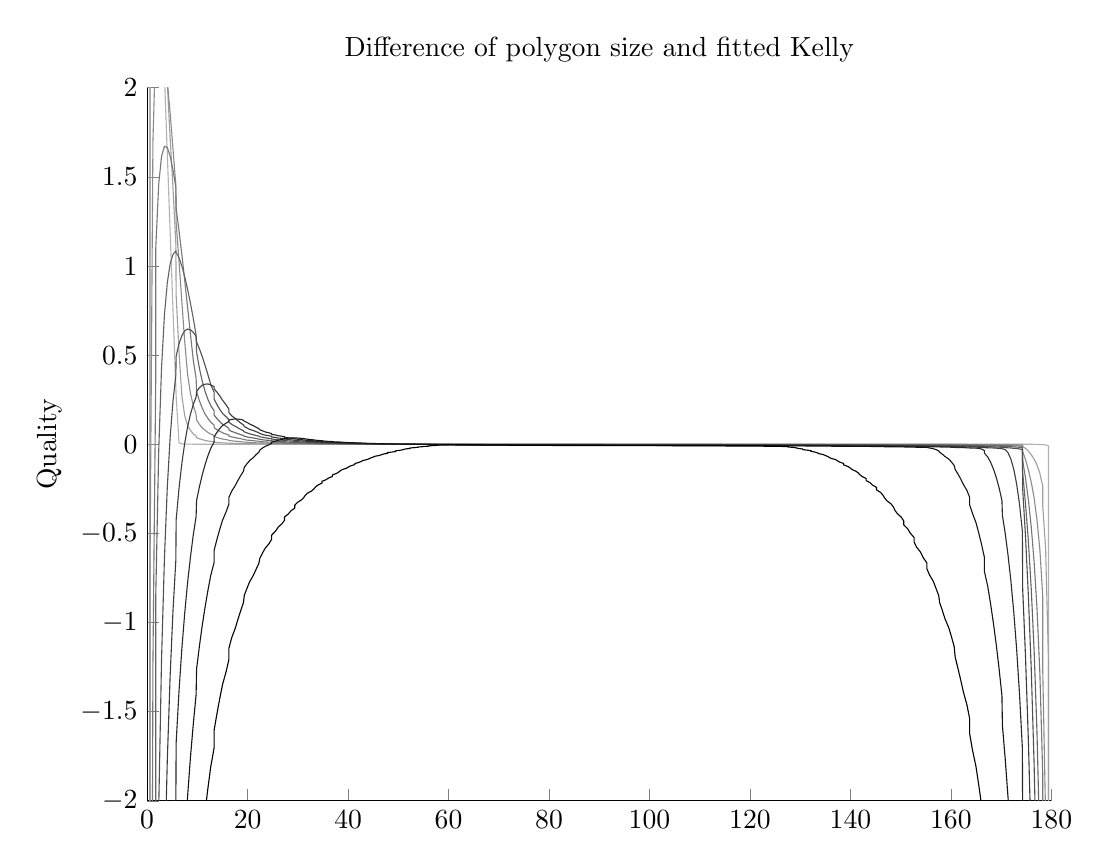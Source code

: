 % This file was created by matlab2tikz v0.4.0.
% Copyright (c) 2008--2013, Nico Schlömer <nico.schloemer@gmail.com>
% All rights reserved.
% 
% The latest updates can be retrieved from
%   http://www.mathworks.com/matlabcentral/fileexchange/22022-matlab2tikz
% where you can also make suggestions and rate matlab2tikz.
% 
% 
% 

% defining custom colors
\definecolor{mycolor1}{rgb}{0.622,0.622,0.622}%
\definecolor{mycolor2}{rgb}{0.544,0.544,0.544}%
\definecolor{mycolor3}{rgb}{0.467,0.467,0.467}%
\definecolor{mycolor4}{rgb}{0.389,0.389,0.389}%

\begin{tikzpicture}

\begin{axis}[%
width=4.521in,
height=3.566in,
scale only axis,
xmin=0,
xmax=180,
ymin=-2,
ymax=2,
ylabel={Quality},
title={Difference of polygon size and fitted Kelly},
axis x line*=bottom,
axis y line*=left
]
\addplot [
color=white!70!black,
solid,
forget plot
]
table[row sep=crcr]{
0 -95.276\\
0.573 4.272\\
};
\addplot [
color=white!70!black,
solid,
forget plot
]
table[row sep=crcr]{
3.434 2.072\\
4.004 1.632\\
4.574 1.193\\
5.143 0.754\\
5.711 0.316\\
5.768 0.272\\
6.34 0.008\\
6.911 0.002\\
7.481 0.001\\
8.049 0.001\\
8.616 0.001\\
9.181 0.0\\
9.744 0.0\\
9.841 0.0\\
10.408 0.0\\
10.972 0.0\\
11.535 0.0\\
12.095 0.0\\
12.653 0.0\\
13.339 0.0\\
13.339 0.0\\
13.897 8.819e-05\\
14.452 7.78e-05\\
15.005 6.931e-05\\
15.709 5.615e-05\\
16.26 5.078e-05\\
16.26 5.078e-05\\
16.809 4.633e-05\\
17.526 3.768e-05\\
18.072 3.485e-05\\
18.616 3.25e-05\\
19.156 3.054e-05\\
19.344 2.644e-05\\
19.885 2.501e-05\\
20.422 2.384e-05\\
21.161 1.938e-05\\
21.695 1.876e-05\\
22.225 1.829e-05\\
22.443 1.512e-05\\
22.973 1.489e-05\\
23.499 1.476e-05\\
24.254 1.193e-05\\
24.775 1.205e-05\\
24.775 1.205e-05\\
25.537 9.663e-06\\
26.053 9.975e-06\\
26.822 7.943e-06\\
27.332 8.395e-06\\
27.332 8.395e-06\\
28.106 6.656e-06\\
28.61 7.213e-06\\
29.389 5.715e-06\\
29.389 5.715e-06\\
29.887 6.353e-06\\
30.669 5.057e-06\\
31.159 5.756e-06\\
31.457 3.888e-06\\
31.945 4.63e-06\\
32.735 3.615e-06\\
33.215 4.397e-06\\
33.53 2.702e-06\\
34.007 3.514e-06\\
34.804 2.721e-06\\
34.804 2.721e-06\\
35.605 2.011e-06\\
36.069 2.869e-06\\
36.87 2.254e-06\\
36.87 2.254e-06\\
37.674 1.708e-06\\
38.125 2.597e-06\\
38.48 1.226e-06\\
38.928 2.128e-06\\
39.732 1.717e-06\\
40.101 4.352e-07\\
40.539 1.36e-06\\
41.348 1.053e-06\\
41.348 1.053e-06\\
42.158 7.936e-07\\
42.58 1.729e-06\\
42.969 5.788e-07\\
43.781 4.061e-07\\
44.193 1.354e-06\\
44.594 2.73e-07\\
45 1.225e-06\\
45.406 1.774e-07\\
46.219 1.171e-07\\
46.614 1.077e-06\\
47.031 9.048e-08\\
47.842 9.571e-08\\
47.842 9.571e-08\\
48.652 1.313e-07\\
49.461 1.957e-07\\
49.461 1.957e-07\\
50.268 2.878e-07\\
50.711 -5.692e-07\\
51.072 4.061e-07\\
51.52 -4.263e-07\\
52.326 -2.591e-07\\
52.326 -2.591e-07\\
53.13 -6.845e-08\\
53.931 1.447e-07\\
53.931 1.447e-07\\
54.728 3.794e-07\\
55.196 -3.46e-07\\
55.993 -7.005e-08\\
55.993 -7.005e-08\\
56.785 2.254e-07\\
57.265 -4.437e-07\\
57.75 -1.097e-06\\
58.055 -1.106e-07\\
58.543 -7.452e-07\\
59.331 -3.764e-07\\
59.331 -3.764e-07\\
60.113 9.144e-09\\
60.611 -5.752e-07\\
61.39 -1.566e-07\\
61.894 -7.099e-07\\
61.894 -7.099e-07\\
62.668 -2.598e-07\\
63.178 -7.83e-07\\
63.947 -3.028e-07\\
63.947 -3.028e-07\\
64.463 -7.971e-07\\
65.225 -2.88e-07\\
65.746 -7.543e-07\\
66.272 -1.207e-06\\
66.501 -2.174e-07\\
67.027 -6.565e-07\\
67.775 -9.28e-08\\
68.305 -5.057e-07\\
68.839 -9.061e-07\\
68.839 -9.061e-07\\
69.578 -3.034e-07\\
70.115 -6.785e-07\\
70.656 -1.042e-06\\
71.384 -4.017e-07\\
71.928 -7.405e-07\\
71.928 -7.405e-07\\
72.474 -1.068e-06\\
73.191 -3.92e-07\\
73.74 -6.956e-07\\
74.291 -9.878e-07\\
74.846 -1.269e-06\\
74.995 -2.777e-07\\
75.548 -5.473e-07\\
76.103 -8.057e-07\\
76.661 -1.053e-06\\
77.347 -2.986e-07\\
77.905 -5.242e-07\\
78.465 -7.39e-07\\
78.465 -7.39e-07\\
79.028 -9.431e-07\\
79.592 -1.137e-06\\
80.256 -3.284e-07\\
80.819 -5.008e-07\\
81.384 -6.628e-07\\
81.951 -8.145e-07\\
81.951 -8.145e-07\\
82.519 -9.558e-07\\
83.089 -1.087e-06\\
83.66 -1.208e-06\\
84.232 -1.318e-06\\
84.857 -4.276e-07\\
85.426 -5.18e-07\\
85.996 -5.984e-07\\
85.996 -5.984e-07\\
86.566 -6.686e-07\\
87.138 -7.289e-07\\
87.709 -7.792e-07\\
88.282 -8.194e-07\\
88.854 -8.498e-07\\
89.427 -8.701e-07\\
90 -8.806e-07\\
90 -8.806e-07\\
90.573 -8.81e-07\\
91.146 -8.716e-07\\
91.718 -8.522e-07\\
92.291 -8.229e-07\\
92.862 -7.837e-07\\
93.434 -7.345e-07\\
94.004 -6.754e-07\\
94.004 -6.754e-07\\
94.574 -6.062e-07\\
95.143 -5.271e-07\\
95.768 -1.429e-06\\
96.34 -1.33e-06\\
96.911 -1.221e-06\\
97.481 -1.101e-06\\
98.049 -9.72e-07\\
98.049 -9.72e-07\\
98.616 -8.323e-07\\
99.181 -6.825e-07\\
99.744 -5.224e-07\\
100.408 -1.343e-06\\
100.972 -1.162e-06\\
101.535 -9.713e-07\\
101.535 -9.713e-07\\
102.095 -7.696e-07\\
102.653 -5.574e-07\\
103.339 -1.326e-06\\
103.897 -1.092e-06\\
104.452 -8.481e-07\\
105.005 -5.93e-07\\
105.154 -1.585e-06\\
105.709 -1.319e-06\\
106.26 -1.042e-06\\
106.809 -7.533e-07\\
107.526 -1.446e-06\\
108.072 -1.135e-06\\
108.072 -1.135e-06\\
108.616 -8.128e-07\\
109.344 -1.471e-06\\
109.885 -1.126e-06\\
110.422 -7.685e-07\\
111.161 -1.392e-06\\
111.161 -1.392e-06\\
111.695 -1.01e-06\\
112.225 -6.168e-07\\
112.973 -1.203e-06\\
113.499 -7.849e-07\\
113.728 -1.778e-06\\
114.254 -1.346e-06\\
114.775 -9.021e-07\\
115.537 -1.438e-06\\
116.053 -9.672e-07\\
116.053 -9.672e-07\\
116.822 -1.476e-06\\
117.332 -9.784e-07\\
118.106 -1.46e-06\\
118.106 -1.46e-06\\
118.61 -9.339e-07\\
119.389 -1.387e-06\\
119.887 -8.316e-07\\
120.669 -1.255e-06\\
120.669 -1.255e-06\\
121.457 -1.664e-06\\
121.945 -1.062e-06\\
122.25 -2.058e-06\\
122.735 -1.439e-06\\
123.215 -8.051e-07\\
124.007 -1.149e-06\\
124.007 -1.149e-06\\
124.804 -1.476e-06\\
125.272 -7.909e-07\\
126.069 -1.082e-06\\
126.069 -1.082e-06\\
126.87 -1.356e-06\\
127.674 -1.611e-06\\
127.674 -1.611e-06\\
128.48 -1.847e-06\\
128.928 -1.066e-06\\
129.289 -2.064e-06\\
129.732 -1.261e-06\\
130.539 -1.435e-06\\
130.539 -1.435e-06\\
131.348 -1.587e-06\\
132.158 -1.717e-06\\
132.158 -1.717e-06\\
132.969 -1.823e-06\\
133.386 -9.059e-07\\
133.781 -1.905e-06\\
134.594 -1.962e-06\\
135 -9.922e-07\\
135.406 -1.993e-06\\
135.807 -9.949e-07\\
136.219 -1.996e-06\\
137.031 -1.971e-06\\
137.42 -9.139e-07\\
137.842 -1.916e-06\\
138.652 -1.829e-06\\
138.652 -1.829e-06\\
139.461 -1.709e-06\\
139.899 -2.719e-06\\
140.268 -1.555e-06\\
141.072 -1.364e-06\\
141.52 -2.373e-06\\
141.875 -1.135e-06\\
142.326 -2.142e-06\\
143.13 -1.871e-06\\
143.13 -1.871e-06\\
143.931 -1.557e-06\\
144.395 -2.57e-06\\
145.196 -2.207e-06\\
145.196 -2.207e-06\\
145.993 -1.795e-06\\
146.47 -2.814e-06\\
146.785 -1.331e-06\\
147.265 -2.345e-06\\
148.055 -1.819e-06\\
148.543 -2.842e-06\\
148.841 -1.234e-06\\
149.331 -2.249e-06\\
150.113 -1.591e-06\\
150.611 -2.613e-06\\
150.611 -2.613e-06\\
151.39 -1.876e-06\\
151.894 -2.905e-06\\
152.668 -2.078e-06\\
152.668 -2.078e-06\\
153.178 -3.113e-06\\
153.947 -2.187e-06\\
154.463 -3.227e-06\\
155.225 -2.189e-06\\
155.225 -2.189e-06\\
155.746 -3.234e-06\\
156.501 -2.07e-06\\
157.027 -3.115e-06\\
157.557 -4.186e-06\\
157.775 -1.808e-06\\
158.305 -2.851e-06\\
158.839 -3.921e-06\\
159.578 -2.416e-06\\
160.115 -3.481e-06\\
160.656 -4.578e-06\\
160.844 -1.778e-06\\
161.384 -2.831e-06\\
161.928 -3.917e-06\\
162.474 -5.04e-06\\
163.191 -2.993e-06\\
163.74 -4.097e-06\\
163.74 -4.097e-06\\
164.291 -5.244e-06\\
164.995 -2.815e-06\\
165.548 -3.929e-06\\
166.103 -5.092e-06\\
166.661 -6.311e-06\\
166.661 -6.311e-06\\
167.347 -3.267e-06\\
167.905 -4.427e-06\\
168.465 -5.652e-06\\
169.028 -6.953e-06\\
169.592 -8.343e-06\\
170.159 -9.838e-06\\
170.256 -4.179e-06\\
170.819 -5.452e-06\\
171.384 -6.828e-06\\
171.951 -8.329e-06\\
172.519 -9.986e-06\\
173.089 -1.184e-05\\
173.66 -1.396e-05\\
174.232 -5.414e-05\\
174.289 -5.467e-05\\
174.857 -0.0\\
175.426 -0.0\\
175.996 -0.0\\
176.566 -0.001\\
177.138 -0.001\\
177.709 -0.002\\
178.282 -0.002\\
178.282 -0.002\\
178.854 -0.004\\
179.427 -0.009\\
180 -99.999\\
};
\addplot [
color=mycolor1,
solid,
forget plot
]
table[row sep=crcr]{
0 -95.276\\
0.573 3.063\\
};
\addplot [
color=mycolor1,
solid,
forget plot
]
table[row sep=crcr]{
4.004 2.024\\
4.574 1.718\\
5.143 1.437\\
5.711 1.123\\
5.768 0.837\\
6.34 0.519\\
6.911 0.271\\
7.481 0.159\\
8.049 0.105\\
8.616 0.078\\
9.181 0.058\\
9.744 0.047\\
9.841 0.037\\
10.408 0.03\\
10.972 0.026\\
11.535 0.021\\
12.095 0.018\\
12.653 0.016\\
13.339 0.014\\
13.339 0.012\\
13.897 0.01\\
14.452 0.009\\
15.005 0.008\\
15.709 0.007\\
16.26 0.006\\
16.26 0.006\\
16.809 0.005\\
17.526 0.005\\
18.072 0.004\\
18.616 0.004\\
19.156 0.004\\
19.344 0.003\\
19.885 0.003\\
20.422 0.003\\
21.161 0.003\\
21.695 0.002\\
22.225 0.002\\
22.443 0.002\\
22.973 0.002\\
23.499 0.002\\
24.254 0.002\\
24.775 0.001\\
24.775 0.001\\
25.537 0.001\\
26.053 0.001\\
26.822 0.001\\
27.332 0.001\\
27.332 0.001\\
28.106 0.001\\
28.61 0.001\\
29.389 0.001\\
29.389 0.001\\
29.887 0.001\\
30.669 0.001\\
31.159 0.001\\
31.457 0.001\\
31.945 0.001\\
32.735 0.0\\
33.215 0.0\\
33.53 0.0\\
34.007 0.0\\
34.804 0.0\\
34.804 0.0\\
35.605 0.0\\
36.069 0.0\\
36.87 0.0\\
36.87 0.0\\
37.674 0.0\\
38.125 0.0\\
38.48 0.0\\
38.928 0.0\\
39.732 0.0\\
40.101 0.0\\
40.539 0.0\\
41.348 0.0\\
41.348 0.0\\
42.158 0.0\\
42.58 0.0\\
42.969 0.0\\
43.781 9.785e-05\\
44.193 9.81e-05\\
44.594 8.802e-05\\
45 7.978e-05\\
45.406 6.278e-05\\
46.219 5.8e-05\\
46.614 5.488e-05\\
47.031 4.277e-05\\
47.842 4.279e-05\\
47.842 3.368e-05\\
48.652 3.665e-05\\
49.461 3.038e-05\\
49.461 1.571e-05\\
50.268 1.228e-05\\
50.711 2.084e-05\\
51.072 1.072e-05\\
51.52 1.12e-05\\
52.326 3.98e-06\\
52.326 -1.252e-05\\
53.13 -8.283e-06\\
53.931 -1.134e-05\\
53.931 -1.302e-05\\
54.728 -2.414e-05\\
55.196 -1.526e-05\\
55.993 -2.395e-05\\
55.993 -2.058e-05\\
56.785 -2.679e-05\\
57.265 -3.18e-05\\
57.75 -4.281e-05\\
58.055 -4.535e-05\\
58.543 -3.592e-05\\
59.331 -3.623e-05\\
59.331 -4.629e-05\\
60.113 -5.092e-05\\
60.611 -4.788e-05\\
61.39 -5.003e-05\\
61.894 -5.569e-05\\
61.894 -5.543e-05\\
62.668 -5.9e-05\\
63.178 -5.643e-05\\
63.947 -5.797e-05\\
63.947 -6.403e-05\\
64.463 -6.893e-05\\
65.225 -6.749e-05\\
65.746 -7.024e-05\\
66.272 -7.188e-05\\
66.501 -7.242e-05\\
67.027 -6.715e-05\\
67.775 -6.566e-05\\
68.305 -7.4e-05\\
68.839 -7.04e-05\\
68.839 -7.667e-05\\
69.578 -7.102e-05\\
70.115 -7.526e-05\\
70.656 -7.85e-05\\
71.384 -8.076e-05\\
71.928 -8.576e-05\\
71.928 -8.597e-05\\
72.474 -8.522e-05\\
73.191 -8.352e-05\\
73.74 -8.088e-05\\
74.291 -9.14e-05\\
74.846 -8.681e-05\\
74.995 -8.13e-05\\
75.548 -8.578e-05\\
76.103 -9.214e-05\\
76.661 -8.383e-05\\
77.347 -8.809e-05\\
77.905 -8.881e-05\\
78.465 -8.866e-05\\
78.465 -8.99e-05\\
79.028 -8.792e-05\\
79.592 -9.804e-05\\
80.256 -9.425e-05\\
80.819 -9.146e-05\\
81.384 -9.679e-05\\
81.951 -9.202e-05\\
81.951 -9.558e-05\\
82.519 -9.976e-05\\
83.089 -0.0\\
83.66 -0.0\\
84.232 -0.0\\
84.857 -0.0\\
85.426 -0.0\\
85.996 -0.0\\
85.996 -9.822e-05\\
86.566 -0.0\\
87.138 -0.0\\
87.709 -0.0\\
88.282 -0.0\\
88.854 -0.0\\
89.427 -0.0\\
90 -0.0\\
90 -0.0\\
90.573 -0.0\\
91.146 -0.0\\
91.718 -0.0\\
92.291 -0.0\\
92.862 -0.0\\
93.434 -0.0\\
94.004 -0.0\\
94.004 -0.0\\
94.574 -0.0\\
95.143 -0.0\\
95.768 -0.0\\
96.34 -0.0\\
96.911 -0.0\\
97.481 -0.0\\
98.049 -0.0\\
98.049 -0.0\\
98.616 -0.0\\
99.181 -0.0\\
99.744 -0.0\\
100.408 -0.0\\
100.972 -0.0\\
101.535 -0.0\\
101.535 -0.0\\
102.095 -0.0\\
102.653 -0.0\\
103.339 -0.0\\
103.897 -0.0\\
104.452 -0.0\\
105.005 -0.0\\
105.154 -0.0\\
105.709 -0.0\\
106.26 -0.0\\
106.809 -0.0\\
107.526 -0.0\\
108.072 -0.0\\
108.072 -0.0\\
108.616 -0.0\\
109.344 -0.0\\
109.885 -0.0\\
110.422 -0.0\\
111.161 -0.0\\
111.161 -0.0\\
111.695 -0.0\\
112.225 -0.0\\
112.973 -0.0\\
113.499 -0.0\\
113.728 -0.0\\
114.254 -0.0\\
114.775 -0.0\\
115.537 -0.0\\
116.053 -0.0\\
116.053 -0.0\\
116.822 -0.0\\
117.332 -0.0\\
118.106 -0.0\\
118.106 -0.0\\
118.61 -0.0\\
119.389 -0.0\\
119.887 -0.0\\
120.669 -0.0\\
120.669 -0.0\\
121.457 -0.0\\
121.945 -0.0\\
122.25 -0.0\\
122.735 -0.0\\
123.215 -0.0\\
124.007 -0.0\\
124.007 -0.0\\
124.804 -0.0\\
125.272 -0.0\\
126.069 -0.0\\
126.069 -0.0\\
126.87 -0.0\\
127.674 -0.0\\
127.674 -0.0\\
128.48 -0.0\\
128.928 -0.0\\
129.289 -0.0\\
129.732 -0.0\\
130.539 -0.0\\
130.539 -0.0\\
131.348 -0.0\\
132.158 -0.0\\
132.158 -0.0\\
132.969 -0.0\\
133.386 -0.0\\
133.781 -0.0\\
134.594 -0.0\\
135 -0.0\\
135.406 -0.0\\
135.807 -0.0\\
136.219 -0.0\\
137.031 -0.0\\
137.42 -0.0\\
137.842 -0.0\\
138.652 -0.0\\
138.652 -0.0\\
139.461 -0.0\\
139.899 -0.0\\
140.268 -0.0\\
141.072 -0.0\\
141.52 -0.0\\
141.875 -0.0\\
142.326 -0.0\\
143.13 -0.0\\
143.13 -0.0\\
143.931 -0.0\\
144.395 -0.0\\
145.196 -0.0\\
145.196 -0.0\\
145.993 -0.0\\
146.47 -0.0\\
146.785 -0.0\\
147.265 -0.0\\
148.055 -0.0\\
148.543 -0.0\\
148.841 -0.0\\
149.331 -0.0\\
150.113 -0.0\\
150.611 -0.0\\
150.611 -0.0\\
151.39 -0.0\\
151.894 -0.0\\
152.668 -0.0\\
152.668 -0.0\\
153.178 -0.0\\
153.947 -0.0\\
154.463 -0.0\\
155.225 -0.0\\
155.225 -0.0\\
155.746 -0.0\\
156.501 -0.0\\
157.027 -0.0\\
157.557 -0.0\\
157.775 -0.0\\
158.305 -0.0\\
158.839 -0.0\\
159.578 -0.0\\
160.115 -0.0\\
160.656 -0.0\\
160.844 -0.0\\
161.384 -0.0\\
161.928 -0.0\\
162.474 -0.0\\
163.191 -0.0\\
163.74 -0.001\\
163.74 -0.001\\
164.291 -0.001\\
164.995 -0.001\\
165.548 -0.001\\
166.103 -0.001\\
166.661 -0.001\\
166.661 -0.001\\
167.347 -0.001\\
167.905 -0.001\\
168.465 -0.001\\
169.028 -0.001\\
169.592 -0.001\\
170.159 -0.001\\
170.256 -0.001\\
170.819 -0.001\\
171.384 -0.001\\
171.951 -0.001\\
172.519 -0.001\\
173.089 -0.001\\
173.66 -0.001\\
174.232 -0.001\\
174.289 -0.011\\
174.857 -0.024\\
175.426 -0.039\\
175.996 -0.058\\
176.566 -0.084\\
177.138 -0.115\\
177.709 -0.163\\
178.282 -0.236\\
178.282 -0.345\\
178.854 -0.586\\
179.427 -1.217\\
180 -99.886\\
};
\addplot [
color=mycolor2,
solid,
forget plot
]
table[row sep=crcr]{
0 -95.276\\
0.573 -0.679\\
1.146 1.694\\
1.718 2.26\\
};
\addplot [
color=mycolor2,
solid,
forget plot
]
table[row sep=crcr]{
4.004 2.038\\
4.574 1.858\\
5.143 1.656\\
5.711 1.453\\
5.768 1.243\\
6.34 1.028\\
6.911 0.797\\
7.481 0.574\\
8.049 0.392\\
8.616 0.286\\
9.181 0.217\\
9.744 0.168\\
9.841 0.136\\
10.408 0.111\\
10.972 0.092\\
11.535 0.078\\
12.095 0.066\\
12.653 0.057\\
13.339 0.049\\
13.339 0.043\\
13.897 0.038\\
14.452 0.033\\
15.005 0.029\\
15.709 0.026\\
16.26 0.023\\
16.26 0.021\\
16.809 0.019\\
17.526 0.017\\
18.072 0.016\\
18.616 0.014\\
19.156 0.013\\
19.344 0.012\\
19.885 0.011\\
20.422 0.01\\
21.161 0.009\\
21.695 0.008\\
22.225 0.008\\
22.443 0.007\\
22.973 0.007\\
23.499 0.006\\
24.254 0.006\\
24.775 0.005\\
24.775 0.005\\
25.537 0.004\\
26.053 0.004\\
26.822 0.004\\
27.332 0.004\\
27.332 0.003\\
28.106 0.003\\
28.61 0.003\\
29.389 0.003\\
29.389 0.003\\
29.887 0.002\\
30.669 0.002\\
31.159 0.002\\
31.457 0.002\\
31.945 0.002\\
32.735 0.002\\
33.215 0.002\\
33.53 0.002\\
34.007 0.001\\
34.804 0.001\\
34.804 0.001\\
35.605 0.001\\
36.069 0.001\\
36.87 0.001\\
36.87 0.001\\
37.674 0.001\\
38.125 0.001\\
38.48 0.001\\
38.928 0.001\\
39.732 0.001\\
40.101 0.001\\
40.539 0.001\\
41.348 0.001\\
41.348 0.001\\
42.158 0.0\\
42.58 0.0\\
42.969 0.0\\
43.781 0.0\\
44.193 0.0\\
44.594 0.0\\
45 0.0\\
45.406 0.0\\
46.219 0.0\\
46.614 0.0\\
47.031 0.0\\
47.842 0.0\\
47.842 0.0\\
48.652 0.0\\
49.461 9.298e-05\\
49.461 7.45e-05\\
50.268 6.127e-05\\
50.711 5.315e-05\\
51.072 2.953e-05\\
51.52 1.394e-05\\
52.326 1.453e-07\\
52.326 -2.571e-05\\
53.13 -4.649e-05\\
53.931 -4.632e-05\\
53.931 -5.761e-05\\
54.728 -6.416e-05\\
55.196 -8.67e-05\\
55.993 -8.411e-05\\
55.993 -9.773e-05\\
56.785 -0.0\\
57.265 -0.0\\
57.75 -0.0\\
58.055 -0.0\\
58.543 -0.0\\
59.331 -0.0\\
59.331 -0.0\\
60.113 -0.0\\
60.611 -0.0\\
61.39 -0.0\\
61.894 -0.0\\
61.894 -0.0\\
62.668 -0.0\\
63.178 -0.0\\
63.947 -0.0\\
63.947 -0.0\\
64.463 -0.0\\
65.225 -0.0\\
65.746 -0.0\\
66.272 -0.0\\
66.501 -0.0\\
67.027 -0.0\\
67.775 -0.0\\
68.305 -0.0\\
68.839 -0.0\\
68.839 -0.0\\
69.578 -0.0\\
70.115 -0.0\\
70.656 -0.0\\
71.384 -0.0\\
71.928 -0.0\\
71.928 -0.0\\
72.474 -0.0\\
73.191 -0.0\\
73.74 -0.0\\
74.291 -0.0\\
74.846 -0.0\\
74.995 -0.0\\
75.548 -0.0\\
76.103 -0.0\\
76.661 -0.0\\
77.347 -0.0\\
77.905 -0.0\\
78.465 -0.0\\
78.465 -0.0\\
79.028 -0.0\\
79.592 -0.0\\
80.256 -0.0\\
80.819 -0.0\\
81.384 -0.0\\
81.951 -0.0\\
81.951 -0.0\\
82.519 -0.0\\
83.089 -0.0\\
83.66 -0.0\\
84.232 -0.0\\
84.857 -0.0\\
85.426 -0.0\\
85.996 -0.0\\
85.996 -0.0\\
86.566 -0.0\\
87.138 -0.0\\
87.709 -0.0\\
88.282 -0.0\\
88.854 -0.0\\
89.427 -0.0\\
90 -0.0\\
90 -0.0\\
90.573 -0.0\\
91.146 -0.0\\
91.718 -0.0\\
92.291 -0.0\\
92.862 -0.0\\
93.434 -0.0\\
94.004 -0.0\\
94.004 -0.0\\
94.574 -0.0\\
95.143 -0.0\\
95.768 -0.0\\
96.34 -0.0\\
96.911 -0.0\\
97.481 -0.0\\
98.049 -0.0\\
98.049 -0.0\\
98.616 -0.0\\
99.181 -0.0\\
99.744 -0.0\\
100.408 -0.0\\
100.972 -0.0\\
101.535 -0.0\\
101.535 -0.0\\
102.095 -0.0\\
102.653 -0.0\\
103.339 -0.0\\
103.897 -0.0\\
104.452 -0.0\\
105.005 -0.0\\
105.154 -0.0\\
105.709 -0.0\\
106.26 -0.0\\
106.809 -0.0\\
107.526 -0.0\\
108.072 -0.0\\
108.072 -0.0\\
108.616 -0.0\\
109.344 -0.0\\
109.885 -0.0\\
110.422 -0.0\\
111.161 -0.0\\
111.161 -0.0\\
111.695 -0.0\\
112.225 -0.0\\
112.973 -0.0\\
113.499 -0.0\\
113.728 -0.001\\
114.254 -0.0\\
114.775 -0.001\\
115.537 -0.001\\
116.053 -0.001\\
116.053 -0.001\\
116.822 -0.001\\
117.332 -0.001\\
118.106 -0.001\\
118.106 -0.001\\
118.61 -0.001\\
119.389 -0.001\\
119.887 -0.001\\
120.669 -0.001\\
120.669 -0.001\\
121.457 -0.001\\
121.945 -0.001\\
122.25 -0.001\\
122.735 -0.001\\
123.215 -0.001\\
124.007 -0.001\\
124.007 -0.001\\
124.804 -0.001\\
125.272 -0.001\\
126.069 -0.001\\
126.069 -0.001\\
126.87 -0.001\\
127.674 -0.001\\
127.674 -0.001\\
128.48 -0.001\\
128.928 -0.001\\
129.289 -0.001\\
129.732 -0.001\\
130.539 -0.001\\
130.539 -0.001\\
131.348 -0.001\\
132.158 -0.001\\
132.158 -0.001\\
132.969 -0.001\\
133.386 -0.001\\
133.781 -0.001\\
134.594 -0.001\\
135 -0.001\\
135.406 -0.001\\
135.807 -0.001\\
136.219 -0.001\\
137.031 -0.001\\
137.42 -0.001\\
137.842 -0.001\\
138.652 -0.001\\
138.652 -0.001\\
139.461 -0.001\\
139.899 -0.001\\
140.268 -0.001\\
141.072 -0.001\\
141.52 -0.001\\
141.875 -0.001\\
142.326 -0.001\\
143.13 -0.001\\
143.13 -0.001\\
143.931 -0.001\\
144.395 -0.001\\
145.196 -0.001\\
145.196 -0.001\\
145.993 -0.001\\
146.47 -0.001\\
146.785 -0.001\\
147.265 -0.001\\
148.055 -0.001\\
148.543 -0.001\\
148.841 -0.001\\
149.331 -0.001\\
150.113 -0.001\\
150.611 -0.001\\
150.611 -0.001\\
151.39 -0.001\\
151.894 -0.001\\
152.668 -0.001\\
152.668 -0.001\\
153.178 -0.001\\
153.947 -0.001\\
154.463 -0.001\\
155.225 -0.001\\
155.225 -0.001\\
155.746 -0.001\\
156.501 -0.001\\
157.027 -0.001\\
157.557 -0.001\\
157.775 -0.001\\
158.305 -0.001\\
158.839 -0.001\\
159.578 -0.001\\
160.115 -0.001\\
160.656 -0.001\\
160.844 -0.002\\
161.384 -0.002\\
161.928 -0.002\\
162.474 -0.002\\
163.191 -0.002\\
163.74 -0.002\\
163.74 -0.002\\
164.291 -0.002\\
164.995 -0.002\\
165.548 -0.002\\
166.103 -0.002\\
166.661 -0.002\\
166.661 -0.002\\
167.347 -0.002\\
167.905 -0.002\\
168.465 -0.002\\
169.028 -0.003\\
169.592 -0.003\\
170.159 -0.003\\
170.256 -0.003\\
170.819 -0.003\\
171.384 -0.003\\
171.951 -0.004\\
172.519 -0.004\\
173.089 -0.004\\
173.66 -0.005\\
174.232 -0.005\\
174.289 -0.041\\
174.857 -0.086\\
175.426 -0.144\\
175.996 -0.213\\
176.566 -0.301\\
177.138 -0.425\\
177.709 -0.59\\
178.282 -0.852\\
178.282 -1.267\\
178.854 -2.086\\
};
\addplot [
color=mycolor3,
solid,
forget plot
]
table[row sep=crcr]{
0.573 -6.533\\
1.146 -1.233\\
1.718 0.393\\
1.718 1.103\\
2.291 1.456\\
2.862 1.614\\
3.434 1.671\\
4.004 1.664\\
4.574 1.616\\
5.143 1.538\\
5.711 1.44\\
5.768 1.325\\
6.34 1.198\\
6.911 1.062\\
7.481 0.918\\
8.049 0.768\\
8.616 0.618\\
9.181 0.472\\
9.744 0.369\\
9.841 0.296\\
10.408 0.243\\
10.972 0.202\\
11.535 0.169\\
12.095 0.145\\
12.653 0.124\\
13.339 0.107\\
13.339 0.093\\
13.897 0.082\\
14.452 0.073\\
15.005 0.064\\
15.709 0.057\\
16.26 0.051\\
16.26 0.046\\
16.809 0.041\\
17.526 0.037\\
18.072 0.034\\
18.616 0.031\\
19.156 0.028\\
19.344 0.026\\
19.885 0.023\\
20.422 0.022\\
21.161 0.02\\
21.695 0.018\\
22.225 0.017\\
22.443 0.015\\
22.973 0.014\\
23.499 0.013\\
24.254 0.012\\
24.775 0.011\\
24.775 0.011\\
25.537 0.01\\
26.053 0.009\\
26.822 0.009\\
27.332 0.008\\
27.332 0.007\\
28.106 0.007\\
28.61 0.006\\
29.389 0.006\\
29.389 0.006\\
29.887 0.005\\
30.669 0.005\\
31.159 0.005\\
31.457 0.004\\
31.945 0.004\\
32.735 0.004\\
33.215 0.004\\
33.53 0.003\\
34.007 0.003\\
34.804 0.003\\
34.804 0.003\\
35.605 0.003\\
36.069 0.002\\
36.87 0.002\\
36.87 0.002\\
37.674 0.002\\
38.125 0.002\\
38.48 0.002\\
38.928 0.002\\
39.732 0.001\\
40.101 0.001\\
40.539 0.001\\
41.348 0.001\\
41.348 0.001\\
42.158 0.001\\
42.58 0.001\\
42.969 0.001\\
43.781 0.001\\
44.193 0.001\\
44.594 0.001\\
45 0.001\\
45.406 0.001\\
46.219 0.0\\
46.614 0.0\\
47.031 0.0\\
47.842 0.0\\
47.842 0.0\\
48.652 0.0\\
49.461 0.0\\
49.461 0.0\\
50.268 0.0\\
50.711 9.82e-05\\
51.072 6.122e-05\\
51.52 3.508e-05\\
52.326 -5.499e-06\\
52.326 -4.064e-05\\
53.13 -5.951e-05\\
53.931 -9.804e-05\\
53.931 -0.0\\
54.728 -0.0\\
55.196 -0.0\\
55.993 -0.0\\
55.993 -0.0\\
56.785 -0.0\\
57.265 -0.0\\
57.75 -0.0\\
58.055 -0.0\\
58.543 -0.0\\
59.331 -0.0\\
59.331 -0.0\\
60.113 -0.0\\
60.611 -0.0\\
61.39 -0.0\\
61.894 -0.0\\
61.894 -0.0\\
62.668 -0.0\\
63.178 -0.0\\
63.947 -0.0\\
63.947 -0.001\\
64.463 -0.001\\
65.225 -0.001\\
65.746 -0.001\\
66.272 -0.001\\
66.501 -0.001\\
67.027 -0.001\\
67.775 -0.001\\
68.305 -0.001\\
68.839 -0.001\\
68.839 -0.001\\
69.578 -0.001\\
70.115 -0.001\\
70.656 -0.001\\
71.384 -0.001\\
71.928 -0.001\\
71.928 -0.001\\
72.474 -0.001\\
73.191 -0.001\\
73.74 -0.001\\
74.291 -0.001\\
74.846 -0.001\\
74.995 -0.001\\
75.548 -0.001\\
76.103 -0.001\\
76.661 -0.001\\
77.347 -0.001\\
77.905 -0.001\\
78.465 -0.001\\
78.465 -0.001\\
79.028 -0.001\\
79.592 -0.001\\
80.256 -0.001\\
80.819 -0.001\\
81.384 -0.001\\
81.951 -0.001\\
81.951 -0.001\\
82.519 -0.001\\
83.089 -0.001\\
83.66 -0.001\\
84.232 -0.001\\
84.857 -0.001\\
85.426 -0.001\\
85.996 -0.001\\
85.996 -0.001\\
86.566 -0.001\\
87.138 -0.001\\
87.709 -0.001\\
88.282 -0.001\\
88.854 -0.001\\
89.427 -0.001\\
90 -0.001\\
90 -0.001\\
90.573 -0.001\\
91.146 -0.001\\
91.718 -0.001\\
92.291 -0.001\\
92.862 -0.001\\
93.434 -0.001\\
94.004 -0.001\\
94.004 -0.001\\
94.574 -0.001\\
95.143 -0.001\\
95.768 -0.001\\
96.34 -0.001\\
96.911 -0.001\\
97.481 -0.001\\
98.049 -0.001\\
98.049 -0.001\\
98.616 -0.001\\
99.181 -0.001\\
99.744 -0.001\\
100.408 -0.001\\
100.972 -0.001\\
101.535 -0.001\\
101.535 -0.001\\
102.095 -0.001\\
102.653 -0.001\\
103.339 -0.001\\
103.897 -0.001\\
104.452 -0.001\\
105.005 -0.001\\
105.154 -0.001\\
105.709 -0.001\\
106.26 -0.001\\
106.809 -0.001\\
107.526 -0.001\\
108.072 -0.001\\
108.072 -0.001\\
108.616 -0.001\\
109.344 -0.001\\
109.885 -0.001\\
110.422 -0.001\\
111.161 -0.001\\
111.161 -0.001\\
111.695 -0.001\\
112.225 -0.001\\
112.973 -0.001\\
113.499 -0.001\\
113.728 -0.001\\
114.254 -0.001\\
114.775 -0.001\\
115.537 -0.001\\
116.053 -0.001\\
116.053 -0.001\\
116.822 -0.001\\
117.332 -0.001\\
118.106 -0.001\\
118.106 -0.001\\
118.61 -0.001\\
119.389 -0.001\\
119.887 -0.001\\
120.669 -0.001\\
120.669 -0.001\\
121.457 -0.001\\
121.945 -0.001\\
122.25 -0.001\\
122.735 -0.001\\
123.215 -0.001\\
124.007 -0.001\\
124.007 -0.001\\
124.804 -0.001\\
125.272 -0.001\\
126.069 -0.001\\
126.069 -0.001\\
126.87 -0.001\\
127.674 -0.001\\
127.674 -0.001\\
128.48 -0.001\\
128.928 -0.001\\
129.289 -0.001\\
129.732 -0.001\\
130.539 -0.001\\
130.539 -0.001\\
131.348 -0.001\\
132.158 -0.001\\
132.158 -0.001\\
132.969 -0.001\\
133.386 -0.001\\
133.781 -0.001\\
134.594 -0.001\\
135 -0.002\\
135.406 -0.002\\
135.807 -0.002\\
136.219 -0.002\\
137.031 -0.002\\
137.42 -0.002\\
137.842 -0.002\\
138.652 -0.002\\
138.652 -0.002\\
139.461 -0.002\\
139.899 -0.002\\
140.268 -0.002\\
141.072 -0.002\\
141.52 -0.002\\
141.875 -0.002\\
142.326 -0.002\\
143.13 -0.002\\
143.13 -0.002\\
143.931 -0.002\\
144.395 -0.002\\
145.196 -0.002\\
145.196 -0.002\\
145.993 -0.002\\
146.47 -0.002\\
146.785 -0.002\\
147.265 -0.002\\
148.055 -0.002\\
148.543 -0.002\\
148.841 -0.002\\
149.331 -0.002\\
150.113 -0.002\\
150.611 -0.002\\
150.611 -0.002\\
151.39 -0.002\\
151.894 -0.002\\
152.668 -0.002\\
152.668 -0.002\\
153.178 -0.002\\
153.947 -0.002\\
154.463 -0.003\\
155.225 -0.003\\
155.225 -0.003\\
155.746 -0.003\\
156.501 -0.003\\
157.027 -0.003\\
157.557 -0.003\\
157.775 -0.003\\
158.305 -0.003\\
158.839 -0.003\\
159.578 -0.003\\
160.115 -0.003\\
160.656 -0.003\\
160.844 -0.003\\
161.384 -0.003\\
161.928 -0.004\\
162.474 -0.004\\
163.191 -0.004\\
163.74 -0.004\\
163.74 -0.004\\
164.291 -0.004\\
164.995 -0.004\\
165.548 -0.004\\
166.103 -0.005\\
166.661 -0.005\\
166.661 -0.005\\
167.347 -0.005\\
167.905 -0.005\\
168.465 -0.006\\
169.028 -0.006\\
169.592 -0.006\\
170.159 -0.006\\
170.256 -0.007\\
170.819 -0.007\\
171.384 -0.007\\
171.951 -0.008\\
172.519 -0.009\\
173.089 -0.009\\
173.66 -0.01\\
174.232 -0.011\\
174.289 -0.091\\
174.857 -0.191\\
175.426 -0.312\\
175.996 -0.464\\
176.566 -0.659\\
177.138 -0.919\\
177.709 -1.282\\
178.282 -1.85\\
178.282 -2.769\\
};
\addplot [
color=mycolor4,
solid,
forget plot
]
table[row sep=crcr]{
1.718 -2.232\\
1.718 -0.842\\
2.291 -0.047\\
2.862 0.429\\
3.434 0.723\\
4.004 0.904\\
4.574 1.011\\
5.143 1.065\\
5.711 1.084\\
5.768 1.075\\
6.34 1.046\\
6.911 0.999\\
7.481 0.939\\
8.049 0.87\\
8.616 0.791\\
9.181 0.706\\
9.744 0.612\\
9.841 0.517\\
10.408 0.425\\
10.972 0.353\\
11.535 0.296\\
12.095 0.252\\
12.653 0.217\\
13.339 0.187\\
13.339 0.163\\
13.897 0.144\\
14.452 0.127\\
15.005 0.112\\
15.709 0.1\\
16.26 0.089\\
16.26 0.08\\
16.809 0.072\\
17.526 0.065\\
18.072 0.059\\
18.616 0.054\\
19.156 0.049\\
19.344 0.045\\
19.885 0.041\\
20.422 0.038\\
21.161 0.035\\
21.695 0.032\\
22.225 0.029\\
22.443 0.027\\
22.973 0.025\\
23.499 0.023\\
24.254 0.022\\
24.775 0.02\\
24.775 0.019\\
25.537 0.017\\
26.053 0.016\\
26.822 0.015\\
27.332 0.014\\
27.332 0.013\\
28.106 0.012\\
28.61 0.011\\
29.389 0.011\\
29.389 0.01\\
29.887 0.009\\
30.669 0.009\\
31.159 0.008\\
31.457 0.008\\
31.945 0.007\\
32.735 0.007\\
33.215 0.006\\
33.53 0.006\\
34.007 0.005\\
34.804 0.005\\
34.804 0.005\\
35.605 0.005\\
36.069 0.004\\
36.87 0.004\\
36.87 0.004\\
37.674 0.003\\
38.125 0.003\\
38.48 0.003\\
38.928 0.003\\
39.732 0.003\\
40.101 0.002\\
40.539 0.002\\
41.348 0.002\\
41.348 0.002\\
42.158 0.002\\
42.58 0.002\\
42.969 0.002\\
43.781 0.001\\
44.193 0.001\\
44.594 0.001\\
45 0.001\\
45.406 0.001\\
46.219 0.001\\
46.614 0.001\\
47.031 0.001\\
47.842 0.001\\
47.842 0.0\\
48.652 0.0\\
49.461 0.0\\
49.461 0.0\\
50.268 0.0\\
50.711 0.0\\
51.072 0.0\\
51.52 3.188e-05\\
52.326 -2.183e-05\\
52.326 -5.729e-05\\
53.13 -0.0\\
53.931 -0.0\\
53.931 -0.0\\
54.728 -0.0\\
55.196 -0.0\\
55.993 -0.0\\
55.993 -0.0\\
56.785 -0.0\\
57.265 -0.0\\
57.75 -0.001\\
58.055 -0.001\\
58.543 -0.001\\
59.331 -0.001\\
59.331 -0.001\\
60.113 -0.001\\
60.611 -0.001\\
61.39 -0.001\\
61.894 -0.001\\
61.894 -0.001\\
62.668 -0.001\\
63.178 -0.001\\
63.947 -0.001\\
63.947 -0.001\\
64.463 -0.001\\
65.225 -0.001\\
65.746 -0.001\\
66.272 -0.001\\
66.501 -0.001\\
67.027 -0.001\\
67.775 -0.001\\
68.305 -0.001\\
68.839 -0.001\\
68.839 -0.001\\
69.578 -0.001\\
70.115 -0.001\\
70.656 -0.001\\
71.384 -0.001\\
71.928 -0.001\\
71.928 -0.001\\
72.474 -0.001\\
73.191 -0.001\\
73.74 -0.001\\
74.291 -0.001\\
74.846 -0.001\\
74.995 -0.001\\
75.548 -0.001\\
76.103 -0.001\\
76.661 -0.001\\
77.347 -0.001\\
77.905 -0.001\\
78.465 -0.001\\
78.465 -0.001\\
79.028 -0.001\\
79.592 -0.001\\
80.256 -0.001\\
80.819 -0.001\\
81.384 -0.001\\
81.951 -0.001\\
81.951 -0.001\\
82.519 -0.001\\
83.089 -0.001\\
83.66 -0.001\\
84.232 -0.001\\
84.857 -0.001\\
85.426 -0.001\\
85.996 -0.001\\
85.996 -0.001\\
86.566 -0.001\\
87.138 -0.001\\
87.709 -0.001\\
88.282 -0.001\\
88.854 -0.001\\
89.427 -0.001\\
90 -0.001\\
90 -0.001\\
90.573 -0.001\\
91.146 -0.002\\
91.718 -0.002\\
92.291 -0.002\\
92.862 -0.002\\
93.434 -0.002\\
94.004 -0.002\\
94.004 -0.002\\
94.574 -0.002\\
95.143 -0.002\\
95.768 -0.002\\
96.34 -0.002\\
96.911 -0.002\\
97.481 -0.002\\
98.049 -0.002\\
98.049 -0.002\\
98.616 -0.002\\
99.181 -0.002\\
99.744 -0.002\\
100.408 -0.002\\
100.972 -0.002\\
101.535 -0.002\\
101.535 -0.002\\
102.095 -0.002\\
102.653 -0.002\\
103.339 -0.002\\
103.897 -0.002\\
104.452 -0.002\\
105.005 -0.002\\
105.154 -0.002\\
105.709 -0.002\\
106.26 -0.002\\
106.809 -0.002\\
107.526 -0.002\\
108.072 -0.002\\
108.072 -0.002\\
108.616 -0.002\\
109.344 -0.002\\
109.885 -0.002\\
110.422 -0.002\\
111.161 -0.002\\
111.161 -0.002\\
111.695 -0.002\\
112.225 -0.002\\
112.973 -0.002\\
113.499 -0.002\\
113.728 -0.002\\
114.254 -0.002\\
114.775 -0.002\\
115.537 -0.002\\
116.053 -0.002\\
116.053 -0.002\\
116.822 -0.002\\
117.332 -0.002\\
118.106 -0.002\\
118.106 -0.002\\
118.61 -0.002\\
119.389 -0.002\\
119.887 -0.002\\
120.669 -0.002\\
120.669 -0.002\\
121.457 -0.002\\
121.945 -0.002\\
122.25 -0.002\\
122.735 -0.002\\
123.215 -0.002\\
124.007 -0.002\\
124.007 -0.002\\
124.804 -0.002\\
125.272 -0.002\\
126.069 -0.002\\
126.069 -0.002\\
126.87 -0.002\\
127.674 -0.002\\
127.674 -0.002\\
128.48 -0.002\\
128.928 -0.002\\
129.289 -0.002\\
129.732 -0.002\\
130.539 -0.002\\
130.539 -0.002\\
131.348 -0.002\\
132.158 -0.003\\
132.158 -0.003\\
132.969 -0.003\\
133.386 -0.003\\
133.781 -0.003\\
134.594 -0.003\\
135 -0.003\\
135.406 -0.003\\
135.807 -0.003\\
136.219 -0.003\\
137.031 -0.003\\
137.42 -0.003\\
137.842 -0.003\\
138.652 -0.003\\
138.652 -0.003\\
139.461 -0.003\\
139.899 -0.003\\
140.268 -0.003\\
141.072 -0.003\\
141.52 -0.003\\
141.875 -0.003\\
142.326 -0.003\\
143.13 -0.003\\
143.13 -0.003\\
143.931 -0.003\\
144.395 -0.003\\
145.196 -0.003\\
145.196 -0.003\\
145.993 -0.003\\
146.47 -0.003\\
146.785 -0.003\\
147.265 -0.004\\
148.055 -0.004\\
148.543 -0.004\\
148.841 -0.004\\
149.331 -0.004\\
150.113 -0.004\\
150.611 -0.004\\
150.611 -0.004\\
151.39 -0.004\\
151.894 -0.004\\
152.668 -0.004\\
152.668 -0.004\\
153.178 -0.004\\
153.947 -0.004\\
154.463 -0.004\\
155.225 -0.005\\
155.225 -0.005\\
155.746 -0.005\\
156.501 -0.005\\
157.027 -0.005\\
157.557 -0.005\\
157.775 -0.005\\
158.305 -0.005\\
158.839 -0.005\\
159.578 -0.005\\
160.115 -0.006\\
160.656 -0.006\\
160.844 -0.006\\
161.384 -0.006\\
161.928 -0.006\\
162.474 -0.006\\
163.191 -0.007\\
163.74 -0.007\\
163.74 -0.007\\
164.291 -0.007\\
164.995 -0.007\\
165.548 -0.008\\
166.103 -0.008\\
166.661 -0.008\\
166.661 -0.009\\
167.347 -0.009\\
167.905 -0.009\\
168.465 -0.01\\
169.028 -0.01\\
169.592 -0.011\\
170.159 -0.011\\
170.256 -0.012\\
170.819 -0.012\\
171.384 -0.013\\
171.951 -0.014\\
172.519 -0.015\\
173.089 -0.016\\
173.66 -0.017\\
174.232 -0.019\\
174.289 -0.16\\
174.857 -0.335\\
175.426 -0.544\\
175.996 -0.812\\
176.566 -1.156\\
177.138 -1.616\\
177.709 -2.261\\
};
\addplot [
color=mycolor1!50!black,
solid,
forget plot
]
table[row sep=crcr]{
2.291 -2.061\\
2.862 -1.207\\
3.434 -0.644\\
4.004 -0.243\\
4.574 0.037\\
5.143 0.243\\
5.711 0.388\\
5.768 0.493\\
6.34 0.564\\
6.911 0.609\\
7.481 0.636\\
8.049 0.646\\
8.616 0.642\\
9.181 0.628\\
9.744 0.604\\
9.841 0.573\\
10.408 0.535\\
10.972 0.491\\
11.535 0.442\\
12.095 0.39\\
12.653 0.335\\
13.339 0.291\\
13.339 0.253\\
13.897 0.222\\
14.452 0.196\\
15.005 0.173\\
15.709 0.154\\
16.26 0.138\\
16.26 0.124\\
16.809 0.112\\
17.526 0.101\\
18.072 0.092\\
18.616 0.083\\
19.156 0.076\\
19.344 0.069\\
19.885 0.064\\
20.422 0.058\\
21.161 0.053\\
21.695 0.049\\
22.225 0.045\\
22.443 0.042\\
22.973 0.039\\
23.499 0.036\\
24.254 0.033\\
24.775 0.031\\
24.775 0.029\\
25.537 0.027\\
26.053 0.025\\
26.822 0.023\\
27.332 0.021\\
27.332 0.02\\
28.106 0.019\\
28.61 0.018\\
29.389 0.016\\
29.389 0.015\\
29.887 0.014\\
30.669 0.013\\
31.159 0.013\\
31.457 0.012\\
31.945 0.011\\
32.735 0.01\\
33.215 0.01\\
33.53 0.009\\
34.007 0.008\\
34.804 0.008\\
34.804 0.007\\
35.605 0.007\\
36.069 0.007\\
36.87 0.006\\
36.87 0.006\\
37.674 0.005\\
38.125 0.005\\
38.48 0.005\\
38.928 0.004\\
39.732 0.004\\
40.101 0.004\\
40.539 0.004\\
41.348 0.003\\
41.348 0.003\\
42.158 0.003\\
42.58 0.003\\
42.969 0.002\\
43.781 0.002\\
44.193 0.002\\
44.594 0.002\\
45 0.002\\
45.406 0.001\\
46.219 0.001\\
46.614 0.001\\
47.031 0.001\\
47.842 0.001\\
47.842 0.001\\
48.652 0.001\\
49.461 0.001\\
49.461 0.0\\
50.268 0.0\\
50.711 0.0\\
51.072 0.0\\
51.52 6.352e-05\\
52.326 4.581e-06\\
52.326 -0.0\\
53.13 -0.0\\
53.931 -0.0\\
53.931 -0.0\\
54.728 -0.0\\
55.196 -0.0\\
55.993 -0.001\\
55.993 -0.001\\
56.785 -0.001\\
57.265 -0.001\\
57.75 -0.001\\
58.055 -0.001\\
58.543 -0.001\\
59.331 -0.001\\
59.331 -0.001\\
60.113 -0.001\\
60.611 -0.001\\
61.39 -0.001\\
61.894 -0.001\\
61.894 -0.001\\
62.668 -0.001\\
63.178 -0.001\\
63.947 -0.001\\
63.947 -0.001\\
64.463 -0.001\\
65.225 -0.001\\
65.746 -0.001\\
66.272 -0.001\\
66.501 -0.001\\
67.027 -0.002\\
67.775 -0.002\\
68.305 -0.002\\
68.839 -0.002\\
68.839 -0.002\\
69.578 -0.002\\
70.115 -0.002\\
70.656 -0.002\\
71.384 -0.002\\
71.928 -0.002\\
71.928 -0.002\\
72.474 -0.002\\
73.191 -0.002\\
73.74 -0.002\\
74.291 -0.002\\
74.846 -0.002\\
74.995 -0.002\\
75.548 -0.002\\
76.103 -0.002\\
76.661 -0.002\\
77.347 -0.002\\
77.905 -0.002\\
78.465 -0.002\\
78.465 -0.002\\
79.028 -0.002\\
79.592 -0.002\\
80.256 -0.002\\
80.819 -0.002\\
81.384 -0.002\\
81.951 -0.002\\
81.951 -0.002\\
82.519 -0.002\\
83.089 -0.002\\
83.66 -0.002\\
84.232 -0.002\\
84.857 -0.002\\
85.426 -0.002\\
85.996 -0.002\\
85.996 -0.002\\
86.566 -0.002\\
87.138 -0.002\\
87.709 -0.002\\
88.282 -0.002\\
88.854 -0.002\\
89.427 -0.002\\
90 -0.002\\
90 -0.002\\
90.573 -0.002\\
91.146 -0.002\\
91.718 -0.002\\
92.291 -0.002\\
92.862 -0.002\\
93.434 -0.002\\
94.004 -0.002\\
94.004 -0.002\\
94.574 -0.002\\
95.143 -0.002\\
95.768 -0.002\\
96.34 -0.002\\
96.911 -0.002\\
97.481 -0.002\\
98.049 -0.002\\
98.049 -0.002\\
98.616 -0.003\\
99.181 -0.003\\
99.744 -0.003\\
100.408 -0.003\\
100.972 -0.003\\
101.535 -0.003\\
101.535 -0.003\\
102.095 -0.003\\
102.653 -0.003\\
103.339 -0.003\\
103.897 -0.003\\
104.452 -0.003\\
105.005 -0.003\\
105.154 -0.003\\
105.709 -0.003\\
106.26 -0.003\\
106.809 -0.003\\
107.526 -0.003\\
108.072 -0.003\\
108.072 -0.003\\
108.616 -0.003\\
109.344 -0.003\\
109.885 -0.003\\
110.422 -0.003\\
111.161 -0.003\\
111.161 -0.003\\
111.695 -0.003\\
112.225 -0.003\\
112.973 -0.003\\
113.499 -0.003\\
113.728 -0.003\\
114.254 -0.003\\
114.775 -0.003\\
115.537 -0.003\\
116.053 -0.003\\
116.053 -0.003\\
116.822 -0.003\\
117.332 -0.003\\
118.106 -0.003\\
118.106 -0.003\\
118.61 -0.003\\
119.389 -0.003\\
119.887 -0.003\\
120.669 -0.003\\
120.669 -0.003\\
121.457 -0.003\\
121.945 -0.003\\
122.25 -0.003\\
122.735 -0.003\\
123.215 -0.003\\
124.007 -0.003\\
124.007 -0.003\\
124.804 -0.003\\
125.272 -0.003\\
126.069 -0.003\\
126.069 -0.003\\
126.87 -0.004\\
127.674 -0.004\\
127.674 -0.004\\
128.48 -0.004\\
128.928 -0.004\\
129.289 -0.004\\
129.732 -0.004\\
130.539 -0.004\\
130.539 -0.004\\
131.348 -0.004\\
132.158 -0.004\\
132.158 -0.004\\
132.969 -0.004\\
133.386 -0.004\\
133.781 -0.004\\
134.594 -0.004\\
135 -0.004\\
135.406 -0.004\\
135.807 -0.004\\
136.219 -0.004\\
137.031 -0.004\\
137.42 -0.004\\
137.842 -0.004\\
138.652 -0.004\\
138.652 -0.004\\
139.461 -0.004\\
139.899 -0.005\\
140.268 -0.005\\
141.072 -0.005\\
141.52 -0.005\\
141.875 -0.005\\
142.326 -0.005\\
143.13 -0.005\\
143.13 -0.005\\
143.931 -0.005\\
144.395 -0.005\\
145.196 -0.005\\
145.196 -0.005\\
145.993 -0.005\\
146.47 -0.005\\
146.785 -0.005\\
147.265 -0.005\\
148.055 -0.006\\
148.543 -0.006\\
148.841 -0.006\\
149.331 -0.006\\
150.113 -0.006\\
150.611 -0.006\\
150.611 -0.006\\
151.39 -0.006\\
151.894 -0.006\\
152.668 -0.006\\
152.668 -0.007\\
153.178 -0.007\\
153.947 -0.007\\
154.463 -0.007\\
155.225 -0.007\\
155.225 -0.007\\
155.746 -0.007\\
156.501 -0.007\\
157.027 -0.008\\
157.557 -0.008\\
157.775 -0.008\\
158.305 -0.008\\
158.839 -0.008\\
159.578 -0.008\\
160.115 -0.009\\
160.656 -0.009\\
160.844 -0.009\\
161.384 -0.009\\
161.928 -0.01\\
162.474 -0.01\\
163.191 -0.01\\
163.74 -0.01\\
163.74 -0.011\\
164.291 -0.011\\
164.995 -0.012\\
165.548 -0.012\\
166.103 -0.012\\
166.661 -0.013\\
166.661 -0.013\\
167.347 -0.014\\
167.905 -0.014\\
168.465 -0.015\\
169.028 -0.016\\
169.592 -0.016\\
170.159 -0.017\\
170.256 -0.018\\
170.819 -0.019\\
171.384 -0.02\\
171.951 -0.021\\
172.519 -0.023\\
173.089 -0.024\\
173.66 -0.026\\
174.232 -0.031\\
174.289 -0.251\\
174.857 -0.518\\
175.426 -0.852\\
175.996 -1.26\\
176.566 -1.795\\
177.138 -2.494\\
};
\addplot [
color=mycolor3!50!black,
solid,
forget plot
]
table[row sep=crcr]{
3.434 -2.43\\
4.004 -1.777\\
4.574 -1.299\\
5.143 -0.934\\
5.711 -0.65\\
5.768 -0.425\\
6.34 -0.248\\
6.911 -0.106\\
7.481 0.007\\
8.049 0.097\\
8.616 0.168\\
9.181 0.223\\
9.744 0.265\\
9.841 0.296\\
10.408 0.317\\
10.972 0.331\\
11.535 0.337\\
12.095 0.338\\
12.653 0.333\\
13.339 0.323\\
13.339 0.31\\
13.897 0.292\\
14.452 0.271\\
15.005 0.247\\
15.709 0.221\\
16.26 0.198\\
16.26 0.178\\
16.809 0.16\\
17.526 0.145\\
18.072 0.131\\
18.616 0.119\\
19.156 0.109\\
19.344 0.099\\
19.885 0.091\\
20.422 0.083\\
21.161 0.077\\
21.695 0.07\\
22.225 0.065\\
22.443 0.06\\
22.973 0.055\\
23.499 0.051\\
24.254 0.048\\
24.775 0.044\\
24.775 0.041\\
25.537 0.038\\
26.053 0.035\\
26.822 0.033\\
27.332 0.031\\
27.332 0.029\\
28.106 0.027\\
28.61 0.025\\
29.389 0.023\\
29.389 0.022\\
29.887 0.02\\
30.669 0.019\\
31.159 0.018\\
31.457 0.017\\
31.945 0.016\\
32.735 0.015\\
33.215 0.014\\
33.53 0.013\\
34.007 0.012\\
34.804 0.011\\
34.804 0.011\\
35.605 0.01\\
36.069 0.009\\
36.87 0.009\\
36.87 0.008\\
37.674 0.008\\
38.125 0.007\\
38.48 0.007\\
38.928 0.006\\
39.732 0.006\\
40.101 0.005\\
40.539 0.005\\
41.348 0.005\\
41.348 0.004\\
42.158 0.004\\
42.58 0.004\\
42.969 0.003\\
43.781 0.003\\
44.193 0.003\\
44.594 0.003\\
45 0.002\\
45.406 0.002\\
46.219 0.002\\
46.614 0.002\\
47.031 0.002\\
47.842 0.001\\
47.842 0.001\\
48.652 0.001\\
49.461 0.001\\
49.461 0.001\\
50.268 0.0\\
50.711 0.0\\
51.072 0.0\\
51.52 5.437e-05\\
52.326 -6.537e-05\\
52.326 -0.0\\
53.13 -0.0\\
53.931 -0.0\\
53.931 -0.0\\
54.728 -0.001\\
55.196 -0.001\\
55.993 -0.001\\
55.993 -0.001\\
56.785 -0.001\\
57.265 -0.001\\
57.75 -0.001\\
58.055 -0.001\\
58.543 -0.001\\
59.331 -0.001\\
59.331 -0.001\\
60.113 -0.001\\
60.611 -0.002\\
61.39 -0.002\\
61.894 -0.002\\
61.894 -0.002\\
62.668 -0.002\\
63.178 -0.002\\
63.947 -0.002\\
63.947 -0.002\\
64.463 -0.002\\
65.225 -0.002\\
65.746 -0.002\\
66.272 -0.002\\
66.501 -0.002\\
67.027 -0.002\\
67.775 -0.002\\
68.305 -0.002\\
68.839 -0.002\\
68.839 -0.002\\
69.578 -0.002\\
70.115 -0.002\\
70.656 -0.002\\
71.384 -0.002\\
71.928 -0.003\\
71.928 -0.002\\
72.474 -0.003\\
73.191 -0.003\\
73.74 -0.003\\
74.291 -0.003\\
74.846 -0.003\\
74.995 -0.003\\
75.548 -0.003\\
76.103 -0.003\\
76.661 -0.003\\
77.347 -0.003\\
77.905 -0.003\\
78.465 -0.003\\
78.465 -0.003\\
79.028 -0.003\\
79.592 -0.003\\
80.256 -0.003\\
80.819 -0.003\\
81.384 -0.003\\
81.951 -0.003\\
81.951 -0.003\\
82.519 -0.003\\
83.089 -0.003\\
83.66 -0.003\\
84.232 -0.003\\
84.857 -0.003\\
85.426 -0.003\\
85.996 -0.003\\
85.996 -0.003\\
86.566 -0.003\\
87.138 -0.003\\
87.709 -0.003\\
88.282 -0.003\\
88.854 -0.003\\
89.427 -0.003\\
90 -0.003\\
90 -0.003\\
90.573 -0.003\\
91.146 -0.003\\
91.718 -0.003\\
92.291 -0.003\\
92.862 -0.003\\
93.434 -0.003\\
94.004 -0.003\\
94.004 -0.003\\
94.574 -0.003\\
95.143 -0.003\\
95.768 -0.003\\
96.34 -0.003\\
96.911 -0.004\\
97.481 -0.004\\
98.049 -0.004\\
98.049 -0.004\\
98.616 -0.004\\
99.181 -0.004\\
99.744 -0.004\\
100.408 -0.004\\
100.972 -0.004\\
101.535 -0.004\\
101.535 -0.004\\
102.095 -0.004\\
102.653 -0.004\\
103.339 -0.004\\
103.897 -0.004\\
104.452 -0.004\\
105.005 -0.004\\
105.154 -0.004\\
105.709 -0.004\\
106.26 -0.004\\
106.809 -0.004\\
107.526 -0.004\\
108.072 -0.004\\
108.072 -0.004\\
108.616 -0.004\\
109.344 -0.004\\
109.885 -0.004\\
110.422 -0.004\\
111.161 -0.004\\
111.161 -0.004\\
111.695 -0.004\\
112.225 -0.004\\
112.973 -0.004\\
113.499 -0.004\\
113.728 -0.004\\
114.254 -0.004\\
114.775 -0.004\\
115.537 -0.004\\
116.053 -0.004\\
116.053 -0.004\\
116.822 -0.004\\
117.332 -0.004\\
118.106 -0.004\\
118.106 -0.004\\
118.61 -0.004\\
119.389 -0.005\\
119.887 -0.005\\
120.669 -0.005\\
120.669 -0.005\\
121.457 -0.005\\
121.945 -0.005\\
122.25 -0.005\\
122.735 -0.005\\
123.215 -0.005\\
124.007 -0.005\\
124.007 -0.005\\
124.804 -0.005\\
125.272 -0.005\\
126.069 -0.005\\
126.069 -0.005\\
126.87 -0.005\\
127.674 -0.005\\
127.674 -0.005\\
128.48 -0.005\\
128.928 -0.005\\
129.289 -0.005\\
129.732 -0.005\\
130.539 -0.005\\
130.539 -0.005\\
131.348 -0.005\\
132.158 -0.005\\
132.158 -0.006\\
132.969 -0.006\\
133.386 -0.006\\
133.781 -0.006\\
134.594 -0.006\\
135 -0.006\\
135.406 -0.006\\
135.807 -0.006\\
136.219 -0.006\\
137.031 -0.006\\
137.42 -0.006\\
137.842 -0.006\\
138.652 -0.006\\
138.652 -0.006\\
139.461 -0.006\\
139.899 -0.006\\
140.268 -0.007\\
141.072 -0.007\\
141.52 -0.007\\
141.875 -0.007\\
142.326 -0.007\\
143.13 -0.007\\
143.13 -0.007\\
143.931 -0.007\\
144.395 -0.007\\
145.196 -0.007\\
145.196 -0.007\\
145.993 -0.008\\
146.47 -0.008\\
146.785 -0.008\\
147.265 -0.008\\
148.055 -0.008\\
148.543 -0.008\\
148.841 -0.008\\
149.331 -0.008\\
150.113 -0.008\\
150.611 -0.009\\
150.611 -0.009\\
151.39 -0.009\\
151.894 -0.009\\
152.668 -0.009\\
152.668 -0.009\\
153.178 -0.009\\
153.947 -0.01\\
154.463 -0.01\\
155.225 -0.01\\
155.225 -0.01\\
155.746 -0.01\\
156.501 -0.011\\
157.027 -0.011\\
157.557 -0.011\\
157.775 -0.011\\
158.305 -0.012\\
158.839 -0.012\\
159.578 -0.012\\
160.115 -0.012\\
160.656 -0.013\\
160.844 -0.013\\
161.384 -0.013\\
161.928 -0.014\\
162.474 -0.014\\
163.191 -0.015\\
163.74 -0.015\\
163.74 -0.016\\
164.291 -0.016\\
164.995 -0.016\\
165.548 -0.017\\
166.103 -0.018\\
166.661 -0.018\\
166.661 -0.019\\
167.347 -0.02\\
167.905 -0.02\\
168.465 -0.021\\
169.028 -0.022\\
169.592 -0.023\\
170.159 -0.025\\
170.256 -0.026\\
170.819 -0.03\\
171.384 -0.048\\
171.951 -0.084\\
172.519 -0.141\\
173.089 -0.223\\
173.66 -0.336\\
174.232 -0.489\\
174.289 -0.808\\
174.857 -1.194\\
175.426 -1.665\\
175.996 -2.252\\
};
\addplot [
color=mycolor1!25!black,
solid,
forget plot
]
table[row sep=crcr]{
5.711 -2.027\\
5.768 -1.675\\
6.34 -1.385\\
6.911 -1.145\\
7.481 -0.946\\
8.049 -0.776\\
8.616 -0.633\\
9.181 -0.509\\
9.744 -0.405\\
9.841 -0.315\\
10.408 -0.238\\
10.972 -0.171\\
11.535 -0.114\\
12.095 -0.065\\
12.653 -0.023\\
13.339 0.013\\
13.339 0.042\\
13.897 0.067\\
14.452 0.088\\
15.005 0.105\\
15.709 0.118\\
16.26 0.128\\
16.26 0.135\\
16.809 0.139\\
17.526 0.142\\
18.072 0.141\\
18.616 0.139\\
19.156 0.135\\
19.344 0.129\\
19.885 0.122\\
20.422 0.113\\
21.161 0.104\\
21.695 0.095\\
22.225 0.088\\
22.443 0.081\\
22.973 0.075\\
23.499 0.069\\
24.254 0.064\\
24.775 0.06\\
24.775 0.055\\
25.537 0.052\\
26.053 0.048\\
26.822 0.045\\
27.332 0.042\\
27.332 0.039\\
28.106 0.036\\
28.61 0.034\\
29.389 0.032\\
29.389 0.03\\
29.887 0.028\\
30.669 0.026\\
31.159 0.024\\
31.457 0.023\\
31.945 0.021\\
32.735 0.02\\
33.215 0.019\\
33.53 0.017\\
34.007 0.016\\
34.804 0.015\\
34.804 0.014\\
35.605 0.013\\
36.069 0.013\\
36.87 0.012\\
36.87 0.011\\
37.674 0.01\\
38.125 0.01\\
38.48 0.009\\
38.928 0.008\\
39.732 0.008\\
40.101 0.007\\
40.539 0.007\\
41.348 0.006\\
41.348 0.006\\
42.158 0.005\\
42.58 0.005\\
42.969 0.005\\
43.781 0.004\\
44.193 0.004\\
44.594 0.003\\
45 0.003\\
45.406 0.003\\
46.219 0.003\\
46.614 0.002\\
47.031 0.002\\
47.842 0.002\\
47.842 0.002\\
48.652 0.001\\
49.461 0.001\\
49.461 0.001\\
50.268 0.001\\
50.711 0.001\\
51.072 0.0\\
51.52 0.0\\
52.326 -3.191e-05\\
52.326 -0.0\\
53.13 -0.0\\
53.931 -0.001\\
53.931 -0.001\\
54.728 -0.001\\
55.196 -0.001\\
55.993 -0.001\\
55.993 -0.001\\
56.785 -0.001\\
57.265 -0.001\\
57.75 -0.001\\
58.055 -0.002\\
58.543 -0.002\\
59.331 -0.002\\
59.331 -0.002\\
60.113 -0.002\\
60.611 -0.002\\
61.39 -0.002\\
61.894 -0.002\\
61.894 -0.002\\
62.668 -0.002\\
63.178 -0.002\\
63.947 -0.002\\
63.947 -0.003\\
64.463 -0.003\\
65.225 -0.003\\
65.746 -0.003\\
66.272 -0.003\\
66.501 -0.003\\
67.027 -0.003\\
67.775 -0.003\\
68.305 -0.003\\
68.839 -0.003\\
68.839 -0.003\\
69.578 -0.003\\
70.115 -0.003\\
70.656 -0.003\\
71.384 -0.003\\
71.928 -0.003\\
71.928 -0.003\\
72.474 -0.003\\
73.191 -0.003\\
73.74 -0.003\\
74.291 -0.004\\
74.846 -0.004\\
74.995 -0.004\\
75.548 -0.004\\
76.103 -0.004\\
76.661 -0.004\\
77.347 -0.004\\
77.905 -0.004\\
78.465 -0.004\\
78.465 -0.004\\
79.028 -0.004\\
79.592 -0.004\\
80.256 -0.004\\
80.819 -0.004\\
81.384 -0.004\\
81.951 -0.004\\
81.951 -0.004\\
82.519 -0.004\\
83.089 -0.004\\
83.66 -0.004\\
84.232 -0.004\\
84.857 -0.004\\
85.426 -0.004\\
85.996 -0.004\\
85.996 -0.004\\
86.566 -0.004\\
87.138 -0.004\\
87.709 -0.004\\
88.282 -0.004\\
88.854 -0.004\\
89.427 -0.004\\
90 -0.004\\
90 -0.004\\
90.573 -0.005\\
91.146 -0.005\\
91.718 -0.005\\
92.291 -0.005\\
92.862 -0.005\\
93.434 -0.005\\
94.004 -0.005\\
94.004 -0.005\\
94.574 -0.005\\
95.143 -0.005\\
95.768 -0.005\\
96.34 -0.005\\
96.911 -0.005\\
97.481 -0.005\\
98.049 -0.005\\
98.049 -0.005\\
98.616 -0.005\\
99.181 -0.005\\
99.744 -0.005\\
100.408 -0.005\\
100.972 -0.005\\
101.535 -0.005\\
101.535 -0.005\\
102.095 -0.005\\
102.653 -0.005\\
103.339 -0.005\\
103.897 -0.005\\
104.452 -0.005\\
105.005 -0.005\\
105.154 -0.005\\
105.709 -0.005\\
106.26 -0.005\\
106.809 -0.005\\
107.526 -0.005\\
108.072 -0.005\\
108.072 -0.005\\
108.616 -0.005\\
109.344 -0.005\\
109.885 -0.005\\
110.422 -0.005\\
111.161 -0.006\\
111.161 -0.006\\
111.695 -0.006\\
112.225 -0.006\\
112.973 -0.006\\
113.499 -0.006\\
113.728 -0.006\\
114.254 -0.006\\
114.775 -0.006\\
115.537 -0.006\\
116.053 -0.006\\
116.053 -0.006\\
116.822 -0.006\\
117.332 -0.006\\
118.106 -0.006\\
118.106 -0.006\\
118.61 -0.006\\
119.389 -0.006\\
119.887 -0.006\\
120.669 -0.006\\
120.669 -0.006\\
121.457 -0.006\\
121.945 -0.006\\
122.25 -0.006\\
122.735 -0.006\\
123.215 -0.007\\
124.007 -0.007\\
124.007 -0.007\\
124.804 -0.007\\
125.272 -0.007\\
126.069 -0.007\\
126.069 -0.007\\
126.87 -0.007\\
127.674 -0.007\\
127.674 -0.007\\
128.48 -0.007\\
128.928 -0.007\\
129.289 -0.007\\
129.732 -0.007\\
130.539 -0.007\\
130.539 -0.007\\
131.348 -0.007\\
132.158 -0.007\\
132.158 -0.007\\
132.969 -0.008\\
133.386 -0.008\\
133.781 -0.008\\
134.594 -0.008\\
135 -0.008\\
135.406 -0.008\\
135.807 -0.008\\
136.219 -0.008\\
137.031 -0.008\\
137.42 -0.008\\
137.842 -0.008\\
138.652 -0.008\\
138.652 -0.009\\
139.461 -0.009\\
139.899 -0.009\\
140.268 -0.009\\
141.072 -0.009\\
141.52 -0.009\\
141.875 -0.009\\
142.326 -0.009\\
143.13 -0.009\\
143.13 -0.01\\
143.931 -0.01\\
144.395 -0.01\\
145.196 -0.01\\
145.196 -0.01\\
145.993 -0.01\\
146.47 -0.01\\
146.785 -0.01\\
147.265 -0.011\\
148.055 -0.011\\
148.543 -0.011\\
148.841 -0.011\\
149.331 -0.011\\
150.113 -0.011\\
150.611 -0.012\\
150.611 -0.012\\
151.39 -0.012\\
151.894 -0.012\\
152.668 -0.012\\
152.668 -0.013\\
153.178 -0.013\\
153.947 -0.013\\
154.463 -0.013\\
155.225 -0.014\\
155.225 -0.014\\
155.746 -0.014\\
156.501 -0.014\\
157.027 -0.015\\
157.557 -0.015\\
157.775 -0.015\\
158.305 -0.016\\
158.839 -0.016\\
159.578 -0.016\\
160.115 -0.017\\
160.656 -0.017\\
160.844 -0.018\\
161.384 -0.018\\
161.928 -0.019\\
162.474 -0.019\\
163.191 -0.02\\
163.74 -0.02\\
163.74 -0.021\\
164.291 -0.022\\
164.995 -0.022\\
165.548 -0.023\\
166.103 -0.027\\
166.661 -0.035\\
166.661 -0.05\\
167.347 -0.072\\
167.905 -0.101\\
168.465 -0.139\\
169.028 -0.186\\
169.592 -0.244\\
170.159 -0.315\\
170.256 -0.399\\
170.819 -0.501\\
171.384 -0.624\\
171.951 -0.769\\
172.519 -0.943\\
173.089 -1.15\\
173.66 -1.401\\
174.232 -1.705\\
174.289 -2.142\\
};
\addplot [
color=mycolor4!20!black,
solid,
forget plot
]
table[row sep=crcr]{
7.481 -2.223\\
8.049 -1.975\\
8.616 -1.757\\
9.181 -1.57\\
9.744 -1.404\\
9.841 -1.26\\
10.408 -1.131\\
10.972 -1.015\\
11.535 -0.913\\
12.095 -0.82\\
12.653 -0.737\\
13.339 -0.662\\
13.339 -0.594\\
13.897 -0.533\\
14.452 -0.477\\
15.005 -0.426\\
15.709 -0.38\\
16.26 -0.337\\
16.26 -0.299\\
16.809 -0.264\\
17.526 -0.232\\
18.072 -0.203\\
18.616 -0.176\\
19.156 -0.152\\
19.344 -0.129\\
19.885 -0.109\\
20.422 -0.091\\
21.161 -0.074\\
21.695 -0.058\\
22.225 -0.045\\
22.443 -0.032\\
22.973 -0.021\\
23.499 -0.012\\
24.254 -0.003\\
24.775 0.005\\
24.775 0.012\\
25.537 0.018\\
26.053 0.022\\
26.822 0.027\\
27.332 0.03\\
27.332 0.032\\
28.106 0.034\\
28.61 0.035\\
29.389 0.036\\
29.389 0.036\\
29.887 0.035\\
30.669 0.033\\
31.159 0.032\\
31.457 0.03\\
31.945 0.028\\
32.735 0.026\\
33.215 0.024\\
33.53 0.023\\
34.007 0.021\\
34.804 0.02\\
34.804 0.019\\
35.605 0.017\\
36.069 0.016\\
36.87 0.015\\
36.87 0.014\\
37.674 0.013\\
38.125 0.013\\
38.48 0.012\\
38.928 0.011\\
39.732 0.01\\
40.101 0.009\\
40.539 0.009\\
41.348 0.008\\
41.348 0.008\\
42.158 0.007\\
42.58 0.007\\
42.969 0.006\\
43.781 0.005\\
44.193 0.005\\
44.594 0.005\\
45 0.004\\
45.406 0.004\\
46.219 0.003\\
46.614 0.003\\
47.031 0.003\\
47.842 0.002\\
47.842 0.002\\
48.652 0.002\\
49.461 0.001\\
49.461 0.001\\
50.268 0.001\\
50.711 0.001\\
51.072 0.0\\
51.52 0.0\\
52.326 -6.515e-05\\
52.326 -0.0\\
53.13 -0.0\\
53.931 -0.001\\
53.931 -0.001\\
54.728 -0.001\\
55.196 -0.001\\
55.993 -0.001\\
55.993 -0.001\\
56.785 -0.002\\
57.265 -0.002\\
57.75 -0.002\\
58.055 -0.002\\
58.543 -0.002\\
59.331 -0.002\\
59.331 -0.002\\
60.113 -0.002\\
60.611 -0.003\\
61.39 -0.003\\
61.894 -0.003\\
61.894 -0.003\\
62.668 -0.003\\
63.178 -0.003\\
63.947 -0.003\\
63.947 -0.003\\
64.463 -0.003\\
65.225 -0.003\\
65.746 -0.004\\
66.272 -0.004\\
66.501 -0.004\\
67.027 -0.004\\
67.775 -0.004\\
68.305 -0.004\\
68.839 -0.004\\
68.839 -0.004\\
69.578 -0.004\\
70.115 -0.004\\
70.656 -0.004\\
71.384 -0.004\\
71.928 -0.004\\
71.928 -0.004\\
72.474 -0.004\\
73.191 -0.005\\
73.74 -0.005\\
74.291 -0.005\\
74.846 -0.005\\
74.995 -0.005\\
75.548 -0.005\\
76.103 -0.005\\
76.661 -0.005\\
77.347 -0.005\\
77.905 -0.005\\
78.465 -0.005\\
78.465 -0.005\\
79.028 -0.005\\
79.592 -0.005\\
80.256 -0.005\\
80.819 -0.005\\
81.384 -0.005\\
81.951 -0.005\\
81.951 -0.005\\
82.519 -0.005\\
83.089 -0.005\\
83.66 -0.005\\
84.232 -0.005\\
84.857 -0.005\\
85.426 -0.005\\
85.996 -0.005\\
85.996 -0.006\\
86.566 -0.006\\
87.138 -0.006\\
87.709 -0.006\\
88.282 -0.006\\
88.854 -0.006\\
89.427 -0.006\\
90 -0.006\\
90 -0.006\\
90.573 -0.006\\
91.146 -0.006\\
91.718 -0.006\\
92.291 -0.006\\
92.862 -0.006\\
93.434 -0.006\\
94.004 -0.006\\
94.004 -0.006\\
94.574 -0.006\\
95.143 -0.006\\
95.768 -0.006\\
96.34 -0.006\\
96.911 -0.006\\
97.481 -0.006\\
98.049 -0.006\\
98.049 -0.006\\
98.616 -0.006\\
99.181 -0.006\\
99.744 -0.006\\
100.408 -0.006\\
100.972 -0.006\\
101.535 -0.007\\
101.535 -0.007\\
102.095 -0.007\\
102.653 -0.007\\
103.339 -0.007\\
103.897 -0.007\\
104.452 -0.007\\
105.005 -0.007\\
105.154 -0.007\\
105.709 -0.007\\
106.26 -0.007\\
106.809 -0.007\\
107.526 -0.007\\
108.072 -0.007\\
108.072 -0.007\\
108.616 -0.007\\
109.344 -0.007\\
109.885 -0.007\\
110.422 -0.007\\
111.161 -0.007\\
111.161 -0.007\\
111.695 -0.007\\
112.225 -0.007\\
112.973 -0.007\\
113.499 -0.007\\
113.728 -0.007\\
114.254 -0.007\\
114.775 -0.008\\
115.537 -0.008\\
116.053 -0.008\\
116.053 -0.008\\
116.822 -0.008\\
117.332 -0.008\\
118.106 -0.008\\
118.106 -0.008\\
118.61 -0.008\\
119.389 -0.008\\
119.887 -0.008\\
120.669 -0.008\\
120.669 -0.008\\
121.457 -0.008\\
121.945 -0.008\\
122.25 -0.008\\
122.735 -0.008\\
123.215 -0.008\\
124.007 -0.008\\
124.007 -0.009\\
124.804 -0.009\\
125.272 -0.009\\
126.069 -0.009\\
126.069 -0.009\\
126.87 -0.009\\
127.674 -0.009\\
127.674 -0.009\\
128.48 -0.009\\
128.928 -0.009\\
129.289 -0.009\\
129.732 -0.009\\
130.539 -0.009\\
130.539 -0.009\\
131.348 -0.01\\
132.158 -0.01\\
132.158 -0.01\\
132.969 -0.01\\
133.386 -0.01\\
133.781 -0.01\\
134.594 -0.01\\
135 -0.01\\
135.406 -0.01\\
135.807 -0.01\\
136.219 -0.011\\
137.031 -0.011\\
137.42 -0.011\\
137.842 -0.011\\
138.652 -0.011\\
138.652 -0.011\\
139.461 -0.011\\
139.899 -0.011\\
140.268 -0.012\\
141.072 -0.012\\
141.52 -0.012\\
141.875 -0.012\\
142.326 -0.012\\
143.13 -0.012\\
143.13 -0.012\\
143.931 -0.012\\
144.395 -0.013\\
145.196 -0.013\\
145.196 -0.013\\
145.993 -0.013\\
146.47 -0.013\\
146.785 -0.014\\
147.265 -0.014\\
148.055 -0.014\\
148.543 -0.014\\
148.841 -0.014\\
149.331 -0.015\\
150.113 -0.015\\
150.611 -0.015\\
150.611 -0.015\\
151.39 -0.016\\
151.894 -0.016\\
152.668 -0.016\\
152.668 -0.016\\
153.178 -0.017\\
153.947 -0.017\\
154.463 -0.017\\
155.225 -0.018\\
155.225 -0.018\\
155.746 -0.021\\
156.501 -0.025\\
157.027 -0.03\\
157.557 -0.037\\
157.775 -0.045\\
158.305 -0.056\\
158.839 -0.069\\
159.578 -0.083\\
160.115 -0.1\\
160.656 -0.119\\
160.844 -0.141\\
161.384 -0.166\\
161.928 -0.193\\
162.474 -0.225\\
163.191 -0.259\\
163.74 -0.298\\
163.74 -0.34\\
164.291 -0.387\\
164.995 -0.44\\
165.548 -0.498\\
166.103 -0.562\\
166.661 -0.633\\
166.661 -0.712\\
167.347 -0.799\\
167.905 -0.896\\
168.465 -1.004\\
169.028 -1.123\\
169.592 -1.259\\
170.159 -1.409\\
170.256 -1.577\\
170.819 -1.768\\
171.384 -1.985\\
171.951 -2.235\\
};
\addplot [
color=black,
solid,
forget plot
]
table[row sep=crcr]{
11.535 -2.06\\
12.095 -1.929\\
12.653 -1.81\\
13.339 -1.701\\
13.339 -1.602\\
13.897 -1.511\\
14.452 -1.426\\
15.005 -1.348\\
15.709 -1.276\\
16.26 -1.209\\
16.26 -1.146\\
16.809 -1.087\\
17.526 -1.033\\
18.072 -0.982\\
18.616 -0.934\\
19.156 -0.889\\
19.344 -0.847\\
19.885 -0.807\\
20.422 -0.77\\
21.161 -0.734\\
21.695 -0.701\\
22.225 -0.669\\
22.443 -0.639\\
22.973 -0.61\\
23.499 -0.583\\
24.254 -0.558\\
24.775 -0.533\\
24.775 -0.51\\
25.537 -0.488\\
26.053 -0.466\\
26.822 -0.446\\
27.332 -0.427\\
27.332 -0.408\\
28.106 -0.391\\
28.61 -0.374\\
29.389 -0.358\\
29.389 -0.342\\
29.887 -0.327\\
30.669 -0.313\\
31.159 -0.3\\
31.457 -0.287\\
31.945 -0.274\\
32.735 -0.262\\
33.215 -0.25\\
33.53 -0.239\\
34.007 -0.229\\
34.804 -0.218\\
34.804 -0.208\\
35.605 -0.199\\
36.069 -0.19\\
36.87 -0.181\\
36.87 -0.172\\
37.674 -0.164\\
38.125 -0.156\\
38.48 -0.148\\
38.928 -0.141\\
39.732 -0.134\\
40.101 -0.127\\
40.539 -0.121\\
41.348 -0.114\\
41.348 -0.108\\
42.158 -0.102\\
42.58 -0.097\\
42.969 -0.091\\
43.781 -0.086\\
44.193 -0.081\\
44.594 -0.076\\
45 -0.072\\
45.406 -0.067\\
46.219 -0.063\\
46.614 -0.059\\
47.031 -0.055\\
47.842 -0.051\\
47.842 -0.047\\
48.652 -0.044\\
49.461 -0.041\\
49.461 -0.037\\
50.268 -0.034\\
50.711 -0.032\\
51.072 -0.029\\
51.52 -0.026\\
52.326 -0.024\\
52.326 -0.021\\
53.13 -0.019\\
53.931 -0.017\\
53.931 -0.015\\
54.728 -0.014\\
55.196 -0.012\\
55.993 -0.011\\
55.993 -0.009\\
56.785 -0.008\\
57.265 -0.007\\
57.75 -0.006\\
58.055 -0.005\\
58.543 -0.005\\
59.331 -0.004\\
59.331 -0.004\\
60.113 -0.004\\
60.611 -0.003\\
61.39 -0.004\\
61.894 -0.004\\
61.894 -0.004\\
62.668 -0.004\\
63.178 -0.004\\
63.947 -0.004\\
63.947 -0.004\\
64.463 -0.004\\
65.225 -0.004\\
65.746 -0.004\\
66.272 -0.005\\
66.501 -0.005\\
67.027 -0.005\\
67.775 -0.005\\
68.305 -0.005\\
68.839 -0.005\\
68.839 -0.005\\
69.578 -0.005\\
70.115 -0.005\\
70.656 -0.005\\
71.384 -0.005\\
71.928 -0.005\\
71.928 -0.006\\
72.474 -0.006\\
73.191 -0.006\\
73.74 -0.006\\
74.291 -0.006\\
74.846 -0.006\\
74.995 -0.006\\
75.548 -0.006\\
76.103 -0.006\\
76.661 -0.006\\
77.347 -0.006\\
77.905 -0.006\\
78.465 -0.006\\
78.465 -0.006\\
79.028 -0.006\\
79.592 -0.006\\
80.256 -0.006\\
80.819 -0.007\\
81.384 -0.007\\
81.951 -0.007\\
81.951 -0.007\\
82.519 -0.007\\
83.089 -0.007\\
83.66 -0.007\\
84.232 -0.007\\
84.857 -0.007\\
85.426 -0.007\\
85.996 -0.007\\
85.996 -0.007\\
86.566 -0.007\\
87.138 -0.007\\
87.709 -0.007\\
88.282 -0.007\\
88.854 -0.007\\
89.427 -0.007\\
90 -0.007\\
90 -0.007\\
90.573 -0.007\\
91.146 -0.007\\
91.718 -0.007\\
92.291 -0.007\\
92.862 -0.008\\
93.434 -0.008\\
94.004 -0.008\\
94.004 -0.008\\
94.574 -0.008\\
95.143 -0.008\\
95.768 -0.008\\
96.34 -0.008\\
96.911 -0.008\\
97.481 -0.008\\
98.049 -0.008\\
98.049 -0.008\\
98.616 -0.008\\
99.181 -0.008\\
99.744 -0.008\\
100.408 -0.008\\
100.972 -0.008\\
101.535 -0.008\\
101.535 -0.008\\
102.095 -0.008\\
102.653 -0.008\\
103.339 -0.008\\
103.897 -0.008\\
104.452 -0.008\\
105.005 -0.009\\
105.154 -0.009\\
105.709 -0.009\\
106.26 -0.009\\
106.809 -0.009\\
107.526 -0.009\\
108.072 -0.009\\
108.072 -0.009\\
108.616 -0.009\\
109.344 -0.009\\
109.885 -0.009\\
110.422 -0.009\\
111.161 -0.009\\
111.161 -0.009\\
111.695 -0.009\\
112.225 -0.009\\
112.973 -0.009\\
113.499 -0.009\\
113.728 -0.009\\
114.254 -0.009\\
114.775 -0.009\\
115.537 -0.01\\
116.053 -0.01\\
116.053 -0.01\\
116.822 -0.01\\
117.332 -0.01\\
118.106 -0.01\\
118.106 -0.01\\
118.61 -0.01\\
119.389 -0.01\\
119.887 -0.01\\
120.669 -0.01\\
120.669 -0.01\\
121.457 -0.01\\
121.945 -0.01\\
122.25 -0.01\\
122.735 -0.011\\
123.215 -0.011\\
124.007 -0.011\\
124.007 -0.011\\
124.804 -0.011\\
125.272 -0.011\\
126.069 -0.012\\
126.069 -0.012\\
126.87 -0.013\\
127.674 -0.014\\
127.674 -0.016\\
128.48 -0.017\\
128.928 -0.019\\
129.289 -0.021\\
129.732 -0.024\\
130.539 -0.027\\
130.539 -0.03\\
131.348 -0.033\\
132.158 -0.036\\
132.158 -0.04\\
132.969 -0.044\\
133.386 -0.048\\
133.781 -0.053\\
134.594 -0.058\\
135 -0.063\\
135.406 -0.068\\
135.807 -0.074\\
136.219 -0.08\\
137.031 -0.086\\
137.42 -0.093\\
137.842 -0.1\\
138.652 -0.108\\
138.652 -0.116\\
139.461 -0.124\\
139.899 -0.132\\
140.268 -0.141\\
141.072 -0.151\\
141.52 -0.16\\
141.875 -0.171\\
142.326 -0.181\\
143.13 -0.192\\
143.13 -0.204\\
143.931 -0.216\\
144.395 -0.229\\
145.196 -0.242\\
145.196 -0.256\\
145.993 -0.27\\
146.47 -0.285\\
146.785 -0.3\\
147.265 -0.317\\
148.055 -0.334\\
148.543 -0.351\\
148.841 -0.37\\
149.331 -0.389\\
150.113 -0.409\\
150.611 -0.43\\
150.611 -0.452\\
151.39 -0.474\\
151.894 -0.498\\
152.668 -0.523\\
152.668 -0.549\\
153.178 -0.577\\
153.947 -0.605\\
154.463 -0.635\\
155.225 -0.666\\
155.225 -0.699\\
155.746 -0.733\\
156.501 -0.769\\
157.027 -0.808\\
157.557 -0.847\\
157.775 -0.889\\
158.305 -0.933\\
158.839 -0.98\\
159.578 -1.029\\
160.115 -1.08\\
160.656 -1.135\\
160.844 -1.193\\
161.384 -1.255\\
161.928 -1.319\\
162.474 -1.388\\
163.191 -1.462\\
163.74 -1.54\\
163.74 -1.625\\
164.291 -1.714\\
164.995 -1.808\\
165.548 -1.912\\
166.103 -2.023\\
};
\end{axis}
\end{tikzpicture}%